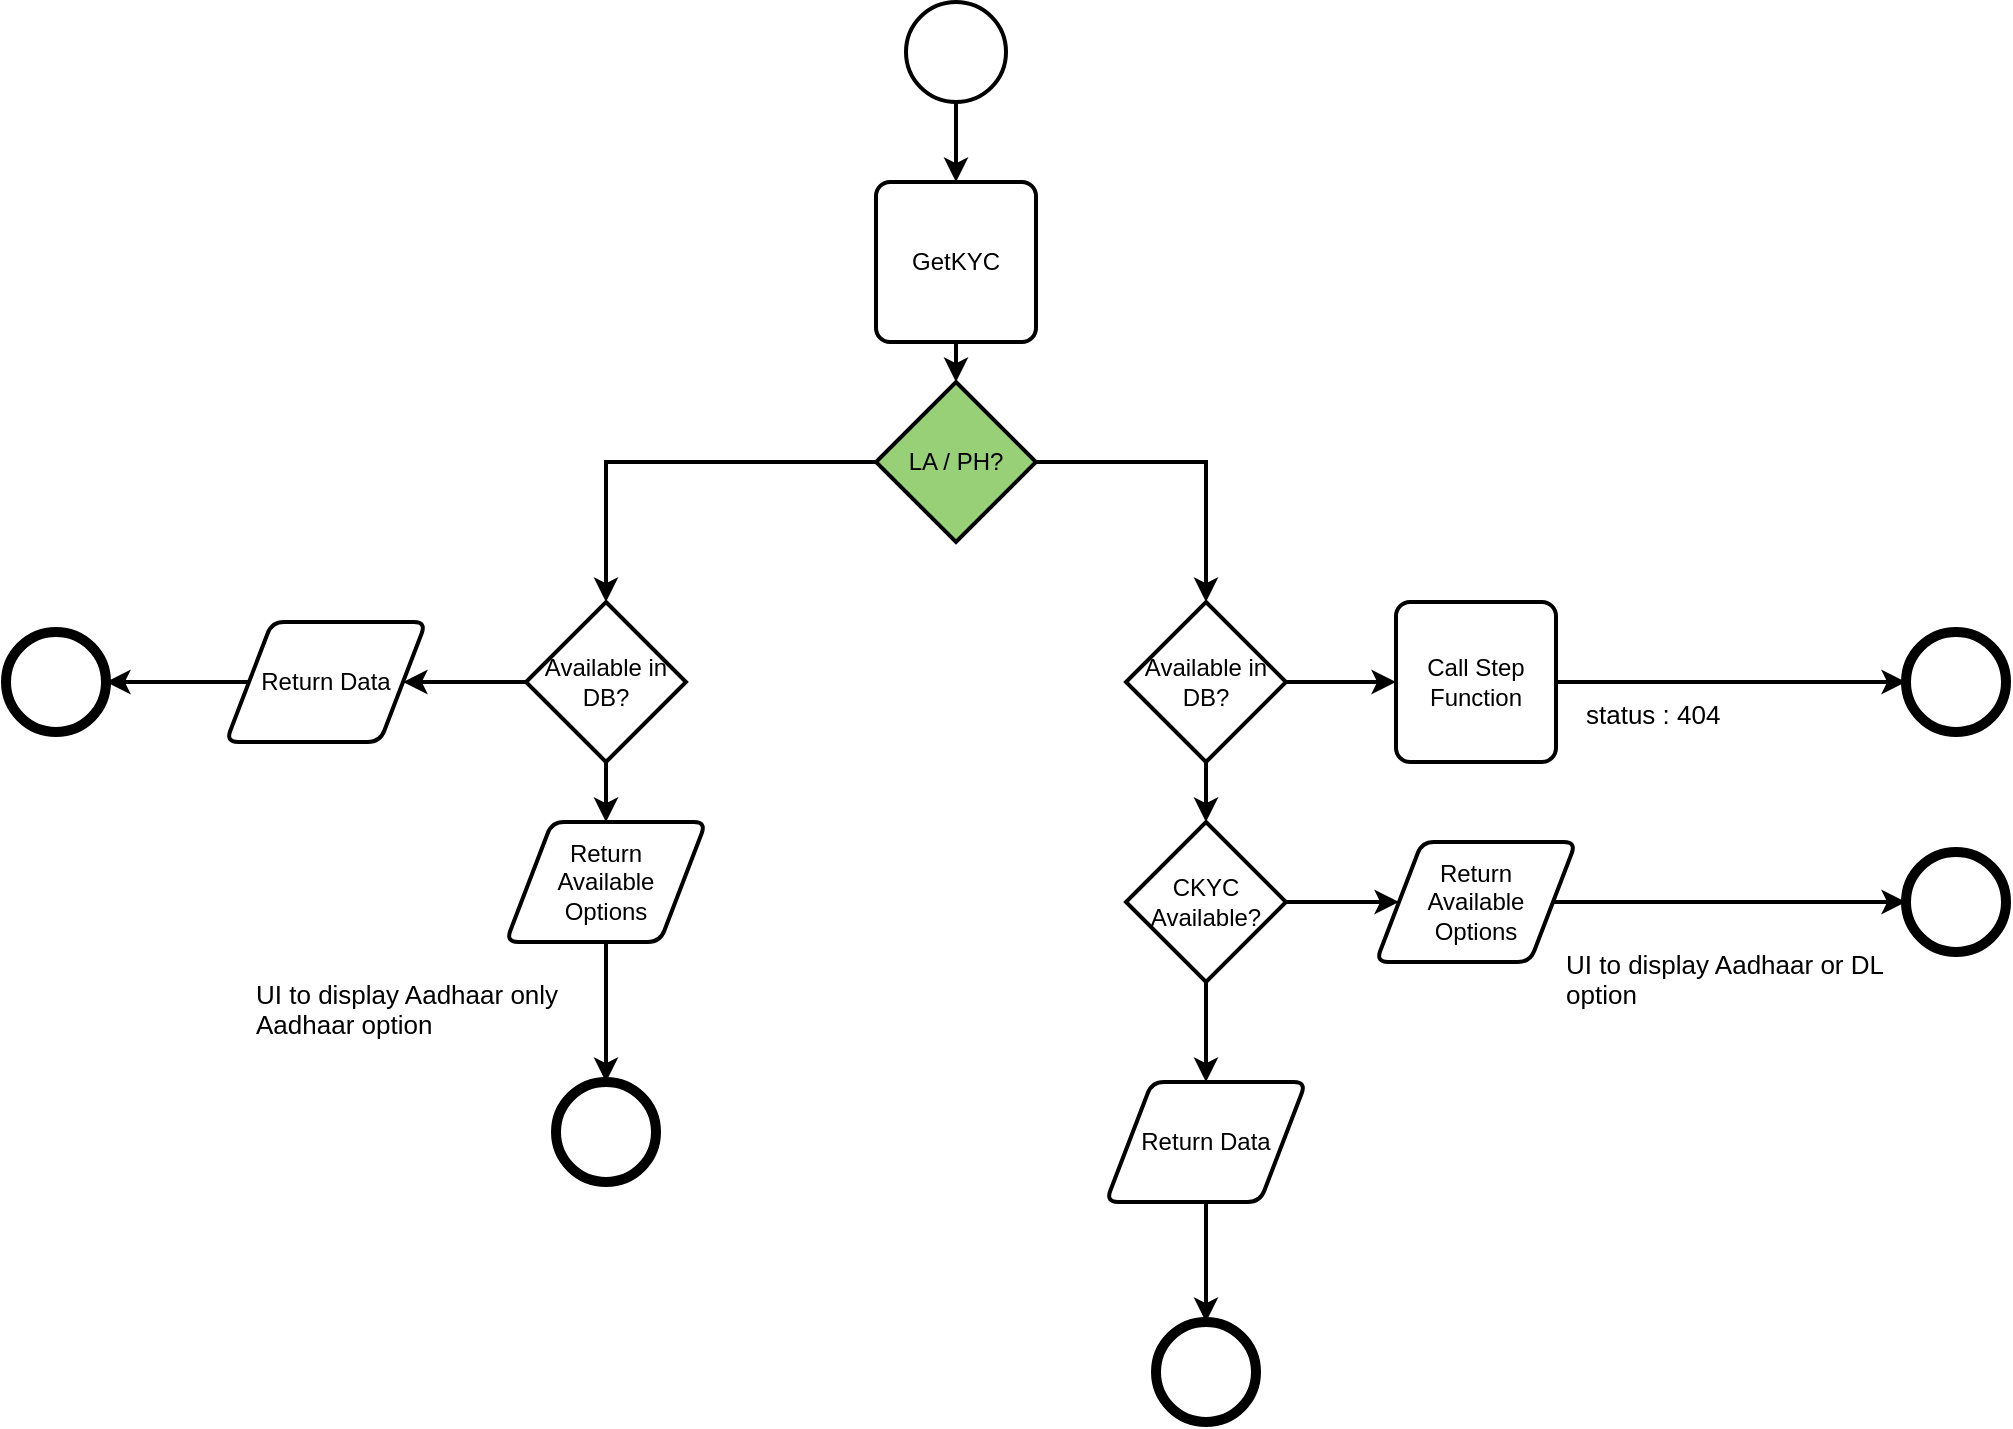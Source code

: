 <mxfile version="21.8.2" type="github">
  <diagram name="Page-1" id="XI_YfOdhx-SJYV5ovgZb">
    <mxGraphModel dx="1876" dy="613" grid="1" gridSize="10" guides="1" tooltips="1" connect="1" arrows="1" fold="1" page="1" pageScale="1" pageWidth="850" pageHeight="1100" math="0" shadow="0">
      <root>
        <mxCell id="0" />
        <mxCell id="1" parent="0" />
        <mxCell id="BLmpcNob6G6IbGxpa6Lp-56" style="edgeStyle=orthogonalEdgeStyle;rounded=0;orthogonalLoop=1;jettySize=auto;html=1;exitX=0.5;exitY=1;exitDx=0;exitDy=0;exitPerimeter=0;entryX=0.5;entryY=0;entryDx=0;entryDy=0;strokeWidth=2;" edge="1" parent="1" source="BLmpcNob6G6IbGxpa6Lp-38" target="BLmpcNob6G6IbGxpa6Lp-39">
          <mxGeometry relative="1" as="geometry" />
        </mxCell>
        <mxCell id="BLmpcNob6G6IbGxpa6Lp-38" value="" style="strokeWidth=2;html=1;shape=mxgraph.flowchart.start_2;whiteSpace=wrap;" vertex="1" parent="1">
          <mxGeometry x="340" y="40" width="50" height="50" as="geometry" />
        </mxCell>
        <mxCell id="BLmpcNob6G6IbGxpa6Lp-39" value="GetKYC" style="rounded=1;whiteSpace=wrap;html=1;absoluteArcSize=1;arcSize=14;strokeWidth=2;" vertex="1" parent="1">
          <mxGeometry x="325" y="130" width="80" height="80" as="geometry" />
        </mxCell>
        <mxCell id="BLmpcNob6G6IbGxpa6Lp-60" style="edgeStyle=orthogonalEdgeStyle;shape=connector;rounded=0;orthogonalLoop=1;jettySize=auto;html=1;exitX=1;exitY=0.5;exitDx=0;exitDy=0;exitPerimeter=0;entryX=0;entryY=0.5;entryDx=0;entryDy=0;labelBackgroundColor=default;strokeColor=default;strokeWidth=2;align=center;verticalAlign=middle;fontFamily=Helvetica;fontSize=11;fontColor=default;endArrow=classic;" edge="1" parent="1" source="BLmpcNob6G6IbGxpa6Lp-40" target="BLmpcNob6G6IbGxpa6Lp-43">
          <mxGeometry relative="1" as="geometry" />
        </mxCell>
        <mxCell id="BLmpcNob6G6IbGxpa6Lp-40" value="Available in DB?" style="strokeWidth=2;html=1;shape=mxgraph.flowchart.decision;whiteSpace=wrap;" vertex="1" parent="1">
          <mxGeometry x="450" y="340" width="80" height="80" as="geometry" />
        </mxCell>
        <mxCell id="BLmpcNob6G6IbGxpa6Lp-67" style="edgeStyle=orthogonalEdgeStyle;shape=connector;rounded=0;orthogonalLoop=1;jettySize=auto;html=1;exitX=0.5;exitY=1;exitDx=0;exitDy=0;labelBackgroundColor=default;strokeColor=default;strokeWidth=2;align=center;verticalAlign=middle;fontFamily=Helvetica;fontSize=11;fontColor=default;endArrow=classic;" edge="1" parent="1" source="BLmpcNob6G6IbGxpa6Lp-41" target="BLmpcNob6G6IbGxpa6Lp-42">
          <mxGeometry relative="1" as="geometry" />
        </mxCell>
        <mxCell id="BLmpcNob6G6IbGxpa6Lp-41" value="Return Data" style="shape=parallelogram;html=1;strokeWidth=2;perimeter=parallelogramPerimeter;whiteSpace=wrap;rounded=1;arcSize=12;size=0.23;" vertex="1" parent="1">
          <mxGeometry x="440" y="580" width="100" height="60" as="geometry" />
        </mxCell>
        <mxCell id="BLmpcNob6G6IbGxpa6Lp-42" value="" style="shape=ellipse;html=1;dashed=0;whiteSpace=wrap;aspect=fixed;strokeWidth=5;perimeter=ellipsePerimeter;" vertex="1" parent="1">
          <mxGeometry x="465" y="700" width="50" height="50" as="geometry" />
        </mxCell>
        <mxCell id="BLmpcNob6G6IbGxpa6Lp-62" style="edgeStyle=orthogonalEdgeStyle;shape=connector;rounded=0;orthogonalLoop=1;jettySize=auto;html=1;exitX=1;exitY=0.5;exitDx=0;exitDy=0;entryX=0;entryY=0.5;entryDx=0;entryDy=0;labelBackgroundColor=default;strokeColor=default;strokeWidth=2;align=center;verticalAlign=middle;fontFamily=Helvetica;fontSize=11;fontColor=default;endArrow=classic;" edge="1" parent="1" source="BLmpcNob6G6IbGxpa6Lp-43" target="BLmpcNob6G6IbGxpa6Lp-45">
          <mxGeometry relative="1" as="geometry" />
        </mxCell>
        <mxCell id="BLmpcNob6G6IbGxpa6Lp-43" value="Call Step Function" style="rounded=1;whiteSpace=wrap;html=1;absoluteArcSize=1;arcSize=14;strokeWidth=2;" vertex="1" parent="1">
          <mxGeometry x="585" y="340" width="80" height="80" as="geometry" />
        </mxCell>
        <mxCell id="BLmpcNob6G6IbGxpa6Lp-64" style="edgeStyle=orthogonalEdgeStyle;shape=connector;rounded=0;orthogonalLoop=1;jettySize=auto;html=1;exitX=1;exitY=0.5;exitDx=0;exitDy=0;exitPerimeter=0;labelBackgroundColor=default;strokeColor=default;strokeWidth=2;align=center;verticalAlign=middle;fontFamily=Helvetica;fontSize=11;fontColor=default;endArrow=classic;" edge="1" parent="1" source="BLmpcNob6G6IbGxpa6Lp-44" target="BLmpcNob6G6IbGxpa6Lp-47">
          <mxGeometry relative="1" as="geometry" />
        </mxCell>
        <mxCell id="BLmpcNob6G6IbGxpa6Lp-66" style="edgeStyle=orthogonalEdgeStyle;shape=connector;rounded=0;orthogonalLoop=1;jettySize=auto;html=1;exitX=0.5;exitY=1;exitDx=0;exitDy=0;exitPerimeter=0;labelBackgroundColor=default;strokeColor=default;strokeWidth=2;align=center;verticalAlign=middle;fontFamily=Helvetica;fontSize=11;fontColor=default;endArrow=classic;" edge="1" parent="1" source="BLmpcNob6G6IbGxpa6Lp-44" target="BLmpcNob6G6IbGxpa6Lp-41">
          <mxGeometry relative="1" as="geometry" />
        </mxCell>
        <mxCell id="BLmpcNob6G6IbGxpa6Lp-44" value="CKYC Available?" style="strokeWidth=2;html=1;shape=mxgraph.flowchart.decision;whiteSpace=wrap;" vertex="1" parent="1">
          <mxGeometry x="450" y="450" width="80" height="80" as="geometry" />
        </mxCell>
        <mxCell id="BLmpcNob6G6IbGxpa6Lp-45" value="" style="shape=ellipse;html=1;dashed=0;whiteSpace=wrap;aspect=fixed;strokeWidth=5;perimeter=ellipsePerimeter;" vertex="1" parent="1">
          <mxGeometry x="840" y="355" width="50" height="50" as="geometry" />
        </mxCell>
        <mxCell id="BLmpcNob6G6IbGxpa6Lp-63" style="edgeStyle=orthogonalEdgeStyle;shape=connector;rounded=0;orthogonalLoop=1;jettySize=auto;html=1;exitX=1;exitY=0.5;exitDx=0;exitDy=0;labelBackgroundColor=default;strokeColor=default;strokeWidth=2;align=center;verticalAlign=middle;fontFamily=Helvetica;fontSize=11;fontColor=default;endArrow=classic;" edge="1" parent="1" source="BLmpcNob6G6IbGxpa6Lp-47" target="BLmpcNob6G6IbGxpa6Lp-48">
          <mxGeometry relative="1" as="geometry" />
        </mxCell>
        <mxCell id="BLmpcNob6G6IbGxpa6Lp-47" value="Return &lt;br&gt;Available &lt;br&gt;Options" style="shape=parallelogram;html=1;strokeWidth=2;perimeter=parallelogramPerimeter;whiteSpace=wrap;rounded=1;arcSize=12;size=0.23;" vertex="1" parent="1">
          <mxGeometry x="575" y="460" width="100" height="60" as="geometry" />
        </mxCell>
        <mxCell id="BLmpcNob6G6IbGxpa6Lp-48" value="" style="shape=ellipse;html=1;dashed=0;whiteSpace=wrap;aspect=fixed;strokeWidth=5;perimeter=ellipsePerimeter;" vertex="1" parent="1">
          <mxGeometry x="840" y="465" width="50" height="50" as="geometry" />
        </mxCell>
        <mxCell id="BLmpcNob6G6IbGxpa6Lp-50" value="LA / PH?" style="strokeWidth=2;html=1;shape=mxgraph.flowchart.decision;whiteSpace=wrap;fillColor=#97D077;" vertex="1" parent="1">
          <mxGeometry x="325" y="230" width="80" height="80" as="geometry" />
        </mxCell>
        <mxCell id="BLmpcNob6G6IbGxpa6Lp-68" style="edgeStyle=orthogonalEdgeStyle;shape=connector;rounded=0;orthogonalLoop=1;jettySize=auto;html=1;exitX=0.5;exitY=1;exitDx=0;exitDy=0;exitPerimeter=0;entryX=0.5;entryY=0;entryDx=0;entryDy=0;labelBackgroundColor=default;strokeColor=default;strokeWidth=2;align=center;verticalAlign=middle;fontFamily=Helvetica;fontSize=11;fontColor=default;endArrow=classic;" edge="1" parent="1" source="BLmpcNob6G6IbGxpa6Lp-51" target="BLmpcNob6G6IbGxpa6Lp-52">
          <mxGeometry relative="1" as="geometry" />
        </mxCell>
        <mxCell id="BLmpcNob6G6IbGxpa6Lp-70" style="edgeStyle=orthogonalEdgeStyle;shape=connector;rounded=0;orthogonalLoop=1;jettySize=auto;html=1;exitX=0;exitY=0.5;exitDx=0;exitDy=0;exitPerimeter=0;entryX=1;entryY=0.5;entryDx=0;entryDy=0;labelBackgroundColor=default;strokeColor=default;strokeWidth=2;align=center;verticalAlign=middle;fontFamily=Helvetica;fontSize=11;fontColor=default;endArrow=classic;" edge="1" parent="1" source="BLmpcNob6G6IbGxpa6Lp-51" target="BLmpcNob6G6IbGxpa6Lp-54">
          <mxGeometry relative="1" as="geometry" />
        </mxCell>
        <mxCell id="BLmpcNob6G6IbGxpa6Lp-51" value="Available in DB?" style="strokeWidth=2;html=1;shape=mxgraph.flowchart.decision;whiteSpace=wrap;" vertex="1" parent="1">
          <mxGeometry x="150" y="340" width="80" height="80" as="geometry" />
        </mxCell>
        <mxCell id="BLmpcNob6G6IbGxpa6Lp-69" style="edgeStyle=orthogonalEdgeStyle;shape=connector;rounded=0;orthogonalLoop=1;jettySize=auto;html=1;exitX=0.5;exitY=1;exitDx=0;exitDy=0;entryX=0.5;entryY=0;entryDx=0;entryDy=0;labelBackgroundColor=default;strokeColor=default;strokeWidth=2;align=center;verticalAlign=middle;fontFamily=Helvetica;fontSize=11;fontColor=default;endArrow=classic;" edge="1" parent="1" source="BLmpcNob6G6IbGxpa6Lp-52" target="BLmpcNob6G6IbGxpa6Lp-53">
          <mxGeometry relative="1" as="geometry" />
        </mxCell>
        <mxCell id="BLmpcNob6G6IbGxpa6Lp-52" value="Return&lt;br&gt;Available&lt;br&gt;Options" style="shape=parallelogram;html=1;strokeWidth=2;perimeter=parallelogramPerimeter;whiteSpace=wrap;rounded=1;arcSize=12;size=0.23;" vertex="1" parent="1">
          <mxGeometry x="140" y="450" width="100" height="60" as="geometry" />
        </mxCell>
        <mxCell id="BLmpcNob6G6IbGxpa6Lp-53" value="" style="shape=ellipse;html=1;dashed=0;whiteSpace=wrap;aspect=fixed;strokeWidth=5;perimeter=ellipsePerimeter;" vertex="1" parent="1">
          <mxGeometry x="165" y="580" width="50" height="50" as="geometry" />
        </mxCell>
        <mxCell id="BLmpcNob6G6IbGxpa6Lp-71" style="edgeStyle=orthogonalEdgeStyle;shape=connector;rounded=0;orthogonalLoop=1;jettySize=auto;html=1;exitX=0;exitY=0.5;exitDx=0;exitDy=0;entryX=1;entryY=0.5;entryDx=0;entryDy=0;labelBackgroundColor=default;strokeColor=default;strokeWidth=2;align=center;verticalAlign=middle;fontFamily=Helvetica;fontSize=11;fontColor=default;endArrow=classic;" edge="1" parent="1" source="BLmpcNob6G6IbGxpa6Lp-54" target="BLmpcNob6G6IbGxpa6Lp-55">
          <mxGeometry relative="1" as="geometry" />
        </mxCell>
        <mxCell id="BLmpcNob6G6IbGxpa6Lp-54" value="Return Data" style="shape=parallelogram;html=1;strokeWidth=2;perimeter=parallelogramPerimeter;whiteSpace=wrap;rounded=1;arcSize=12;size=0.23;" vertex="1" parent="1">
          <mxGeometry y="350" width="100" height="60" as="geometry" />
        </mxCell>
        <mxCell id="BLmpcNob6G6IbGxpa6Lp-55" value="" style="shape=ellipse;html=1;dashed=0;whiteSpace=wrap;aspect=fixed;strokeWidth=5;perimeter=ellipsePerimeter;" vertex="1" parent="1">
          <mxGeometry x="-110" y="355" width="50" height="50" as="geometry" />
        </mxCell>
        <mxCell id="BLmpcNob6G6IbGxpa6Lp-57" style="edgeStyle=orthogonalEdgeStyle;rounded=0;orthogonalLoop=1;jettySize=auto;html=1;exitX=0.5;exitY=1;exitDx=0;exitDy=0;entryX=0.5;entryY=0;entryDx=0;entryDy=0;entryPerimeter=0;strokeWidth=2;" edge="1" parent="1" source="BLmpcNob6G6IbGxpa6Lp-39" target="BLmpcNob6G6IbGxpa6Lp-50">
          <mxGeometry relative="1" as="geometry" />
        </mxCell>
        <mxCell id="BLmpcNob6G6IbGxpa6Lp-58" style="edgeStyle=orthogonalEdgeStyle;rounded=0;orthogonalLoop=1;jettySize=auto;html=1;entryX=0.5;entryY=0;entryDx=0;entryDy=0;entryPerimeter=0;strokeWidth=2;" edge="1" parent="1" source="BLmpcNob6G6IbGxpa6Lp-50" target="BLmpcNob6G6IbGxpa6Lp-51">
          <mxGeometry relative="1" as="geometry" />
        </mxCell>
        <mxCell id="BLmpcNob6G6IbGxpa6Lp-59" style="edgeStyle=orthogonalEdgeStyle;shape=connector;rounded=0;orthogonalLoop=1;jettySize=auto;html=1;exitX=1;exitY=0.5;exitDx=0;exitDy=0;exitPerimeter=0;entryX=0.5;entryY=0;entryDx=0;entryDy=0;entryPerimeter=0;labelBackgroundColor=default;strokeColor=default;strokeWidth=2;align=center;verticalAlign=middle;fontFamily=Helvetica;fontSize=11;fontColor=default;endArrow=classic;" edge="1" parent="1" source="BLmpcNob6G6IbGxpa6Lp-50" target="BLmpcNob6G6IbGxpa6Lp-40">
          <mxGeometry relative="1" as="geometry" />
        </mxCell>
        <mxCell id="BLmpcNob6G6IbGxpa6Lp-65" style="edgeStyle=orthogonalEdgeStyle;shape=connector;rounded=0;orthogonalLoop=1;jettySize=auto;html=1;exitX=0.5;exitY=1;exitDx=0;exitDy=0;exitPerimeter=0;entryX=0.5;entryY=0;entryDx=0;entryDy=0;entryPerimeter=0;labelBackgroundColor=default;strokeColor=default;strokeWidth=2;align=center;verticalAlign=middle;fontFamily=Helvetica;fontSize=11;fontColor=default;endArrow=classic;" edge="1" parent="1" source="BLmpcNob6G6IbGxpa6Lp-40" target="BLmpcNob6G6IbGxpa6Lp-44">
          <mxGeometry relative="1" as="geometry" />
        </mxCell>
        <mxCell id="BLmpcNob6G6IbGxpa6Lp-74" value="&lt;h1 style=&quot;font-size: 13px;&quot;&gt;&lt;span style=&quot;background-color: initial; font-size: 13px; font-weight: normal;&quot;&gt;UI to display Aadhaar or DL option&lt;/span&gt;&lt;br style=&quot;font-size: 13px;&quot;&gt;&lt;/h1&gt;" style="text;html=1;strokeColor=none;fillColor=none;spacing=5;spacingTop=-20;whiteSpace=wrap;overflow=hidden;rounded=0;fontSize=13;fontFamily=Helvetica;fontColor=default;" vertex="1" parent="1">
          <mxGeometry x="665" y="515" width="190" height="50" as="geometry" />
        </mxCell>
        <mxCell id="BLmpcNob6G6IbGxpa6Lp-76" value="&lt;h1 style=&quot;font-size: 13px;&quot;&gt;&lt;span style=&quot;background-color: initial; font-size: 13px; font-weight: normal;&quot;&gt;UI to display Aadhaar only Aadhaar option&lt;/span&gt;&lt;br style=&quot;font-size: 13px;&quot;&gt;&lt;/h1&gt;" style="text;html=1;strokeColor=none;fillColor=none;spacing=5;spacingTop=-20;whiteSpace=wrap;overflow=hidden;rounded=0;fontSize=13;fontFamily=Helvetica;fontColor=default;" vertex="1" parent="1">
          <mxGeometry x="10" y="530" width="190" height="50" as="geometry" />
        </mxCell>
        <mxCell id="BLmpcNob6G6IbGxpa6Lp-77" value="&lt;h1 style=&quot;font-size: 13px;&quot;&gt;&lt;span style=&quot;background-color: initial; font-size: 13px; font-weight: normal;&quot;&gt;status : 404&lt;/span&gt;&lt;br style=&quot;font-size: 13px;&quot;&gt;&lt;/h1&gt;" style="text;html=1;strokeColor=none;fillColor=none;spacing=5;spacingTop=-20;whiteSpace=wrap;overflow=hidden;rounded=0;fontSize=13;fontFamily=Helvetica;fontColor=default;" vertex="1" parent="1">
          <mxGeometry x="675" y="390" width="125" height="50" as="geometry" />
        </mxCell>
      </root>
    </mxGraphModel>
  </diagram>
</mxfile>
